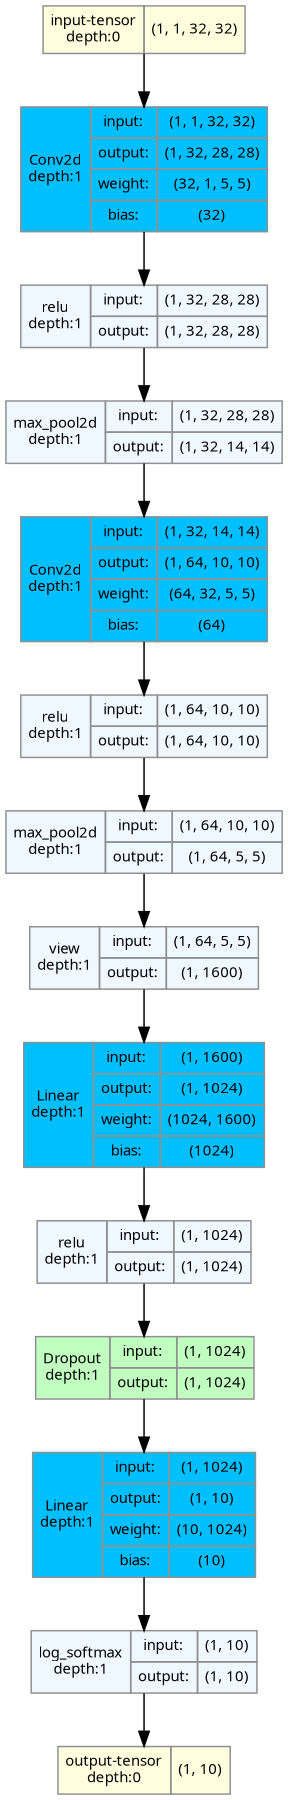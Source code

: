 strict digraph FunctionalNet {
	graph [ordering=in rankdir=TB size="12.0,12.0"]
	node [align=left color="#909090" fillcolor="#ffffff90" fontname="Linux libertine" fontsize=10 height=0.2 margin=0 ranksep=0.1 shape=plaintext style=filled]
	edge [fontsize=10]
	0 [label=<
                    <TABLE BORDER="0" CELLBORDER="1"
                    CELLSPACING="0" CELLPADDING="4">
                        <TR><TD BGCOLOR="lightyellow">input-tensor<BR/>depth:0</TD><TD>(1, 1, 32, 32)</TD></TR>
                    </TABLE>> fillcolor=lightyellow]
	1 [label=<
                    <TABLE BORDER="0" CELLBORDER="1"
                    CELLSPACING="0" CELLPADDING="4">
                    <TR>
                        <TD ROWSPAN="236"
                        BGCOLOR="deepskyblue1">Conv2d<BR/>depth:1</TD>
                        <TD>input:</TD>
                        <TD>(1, 1, 32, 32)</TD>
                    </TR>
                    <TR>
                        <TD>output:</TD>
                        <TD>(1, 32, 28, 28)</TD>
                    </TR>
                                    <TR>
                    <TD>weight:</TD>
                    <TD>(32, 1, 5, 5)</TD>
                </TR>
                <TR>
                    <TD>bias:</TD>
                    <TD>(32)</TD>
                </TR>
                    </TABLE>> fillcolor=deepskyblue1]
	2 [label=<
                    <TABLE BORDER="0" CELLBORDER="1"
                    CELLSPACING="0" CELLPADDING="4">
                    <TR>
                        <TD ROWSPAN="2"
                        BGCOLOR="aliceblue">relu<BR/>depth:1</TD>
                        <TD>input:</TD>
                        <TD>(1, 32, 28, 28)</TD>
                    </TR>
                    <TR>
                        <TD>output:</TD>
                        <TD>(1, 32, 28, 28)</TD>
                    </TR>
                    
                    </TABLE>> fillcolor=aliceblue]
	3 [label=<
                    <TABLE BORDER="0" CELLBORDER="1"
                    CELLSPACING="0" CELLPADDING="4">
                    <TR>
                        <TD ROWSPAN="2"
                        BGCOLOR="aliceblue">max_pool2d<BR/>depth:1</TD>
                        <TD>input:</TD>
                        <TD>(1, 32, 28, 28)</TD>
                    </TR>
                    <TR>
                        <TD>output:</TD>
                        <TD>(1, 32, 14, 14)</TD>
                    </TR>
                    
                    </TABLE>> fillcolor=aliceblue]
	4 [label=<
                    <TABLE BORDER="0" CELLBORDER="1"
                    CELLSPACING="0" CELLPADDING="4">
                    <TR>
                        <TD ROWSPAN="237"
                        BGCOLOR="deepskyblue1">Conv2d<BR/>depth:1</TD>
                        <TD>input:</TD>
                        <TD>(1, 32, 14, 14)</TD>
                    </TR>
                    <TR>
                        <TD>output:</TD>
                        <TD>(1, 64, 10, 10)</TD>
                    </TR>
                                    <TR>
                    <TD>weight:</TD>
                    <TD>(64, 32, 5, 5)</TD>
                </TR>
                <TR>
                    <TD>bias:</TD>
                    <TD>(64)</TD>
                </TR>
                    </TABLE>> fillcolor=deepskyblue1]
	5 [label=<
                    <TABLE BORDER="0" CELLBORDER="1"
                    CELLSPACING="0" CELLPADDING="4">
                    <TR>
                        <TD ROWSPAN="2"
                        BGCOLOR="aliceblue">relu<BR/>depth:1</TD>
                        <TD>input:</TD>
                        <TD>(1, 64, 10, 10)</TD>
                    </TR>
                    <TR>
                        <TD>output:</TD>
                        <TD>(1, 64, 10, 10)</TD>
                    </TR>
                    
                    </TABLE>> fillcolor=aliceblue]
	6 [label=<
                    <TABLE BORDER="0" CELLBORDER="1"
                    CELLSPACING="0" CELLPADDING="4">
                    <TR>
                        <TD ROWSPAN="2"
                        BGCOLOR="aliceblue">max_pool2d<BR/>depth:1</TD>
                        <TD>input:</TD>
                        <TD>(1, 64, 10, 10)</TD>
                    </TR>
                    <TR>
                        <TD>output:</TD>
                        <TD>(1, 64, 5, 5)</TD>
                    </TR>
                    
                    </TABLE>> fillcolor=aliceblue]
	7 [label=<
                    <TABLE BORDER="0" CELLBORDER="1"
                    CELLSPACING="0" CELLPADDING="4">
                    <TR>
                        <TD ROWSPAN="2"
                        BGCOLOR="aliceblue">view<BR/>depth:1</TD>
                        <TD>input:</TD>
                        <TD>(1, 64, 5, 5)</TD>
                    </TR>
                    <TR>
                        <TD>output:</TD>
                        <TD>(1, 1600)</TD>
                    </TR>
                    
                    </TABLE>> fillcolor=aliceblue]
	8 [label=<
                    <TABLE BORDER="0" CELLBORDER="1"
                    CELLSPACING="0" CELLPADDING="4">
                    <TR>
                        <TD ROWSPAN="237"
                        BGCOLOR="deepskyblue1">Linear<BR/>depth:1</TD>
                        <TD>input:</TD>
                        <TD>(1, 1600)</TD>
                    </TR>
                    <TR>
                        <TD>output:</TD>
                        <TD>(1, 1024)</TD>
                    </TR>
                                    <TR>
                    <TD>weight:</TD>
                    <TD>(1024, 1600)</TD>
                </TR>
                <TR>
                    <TD>bias:</TD>
                    <TD>(1024)</TD>
                </TR>
                    </TABLE>> fillcolor=deepskyblue1]
	9 [label=<
                    <TABLE BORDER="0" CELLBORDER="1"
                    CELLSPACING="0" CELLPADDING="4">
                    <TR>
                        <TD ROWSPAN="2"
                        BGCOLOR="aliceblue">relu<BR/>depth:1</TD>
                        <TD>input:</TD>
                        <TD>(1, 1024)</TD>
                    </TR>
                    <TR>
                        <TD>output:</TD>
                        <TD>(1, 1024)</TD>
                    </TR>
                    
                    </TABLE>> fillcolor=aliceblue]
	10 [label=<
                    <TABLE BORDER="0" CELLBORDER="1"
                    CELLSPACING="0" CELLPADDING="4">
                    <TR>
                        <TD ROWSPAN="2"
                        BGCOLOR="darkseagreen1">Dropout<BR/>depth:1</TD>
                        <TD>input:</TD>
                        <TD>(1, 1024)</TD>
                    </TR>
                    <TR>
                        <TD>output:</TD>
                        <TD>(1, 1024)</TD>
                    </TR>
                    
                    </TABLE>> fillcolor=darkseagreen1]
	11 [label=<
                    <TABLE BORDER="0" CELLBORDER="1"
                    CELLSPACING="0" CELLPADDING="4">
                    <TR>
                        <TD ROWSPAN="233"
                        BGCOLOR="deepskyblue1">Linear<BR/>depth:1</TD>
                        <TD>input:</TD>
                        <TD>(1, 1024)</TD>
                    </TR>
                    <TR>
                        <TD>output:</TD>
                        <TD>(1, 10)</TD>
                    </TR>
                                    <TR>
                    <TD>weight:</TD>
                    <TD>(10, 1024)</TD>
                </TR>
                <TR>
                    <TD>bias:</TD>
                    <TD>(10)</TD>
                </TR>
                    </TABLE>> fillcolor=deepskyblue1]
	12 [label=<
                    <TABLE BORDER="0" CELLBORDER="1"
                    CELLSPACING="0" CELLPADDING="4">
                    <TR>
                        <TD ROWSPAN="2"
                        BGCOLOR="aliceblue">log_softmax<BR/>depth:1</TD>
                        <TD>input:</TD>
                        <TD>(1, 10)</TD>
                    </TR>
                    <TR>
                        <TD>output:</TD>
                        <TD>(1, 10)</TD>
                    </TR>
                    
                    </TABLE>> fillcolor=aliceblue]
	13 [label=<
                    <TABLE BORDER="0" CELLBORDER="1"
                    CELLSPACING="0" CELLPADDING="4">
                        <TR><TD BGCOLOR="lightyellow">output-tensor<BR/>depth:0</TD><TD>(1, 10)</TD></TR>
                    </TABLE>> fillcolor=lightyellow]
	0 -> 1
	1 -> 2
	2 -> 3
	3 -> 4
	4 -> 5
	5 -> 6
	6 -> 7
	7 -> 8
	8 -> 9
	9 -> 10
	10 -> 11
	11 -> 12
	12 -> 13
}
